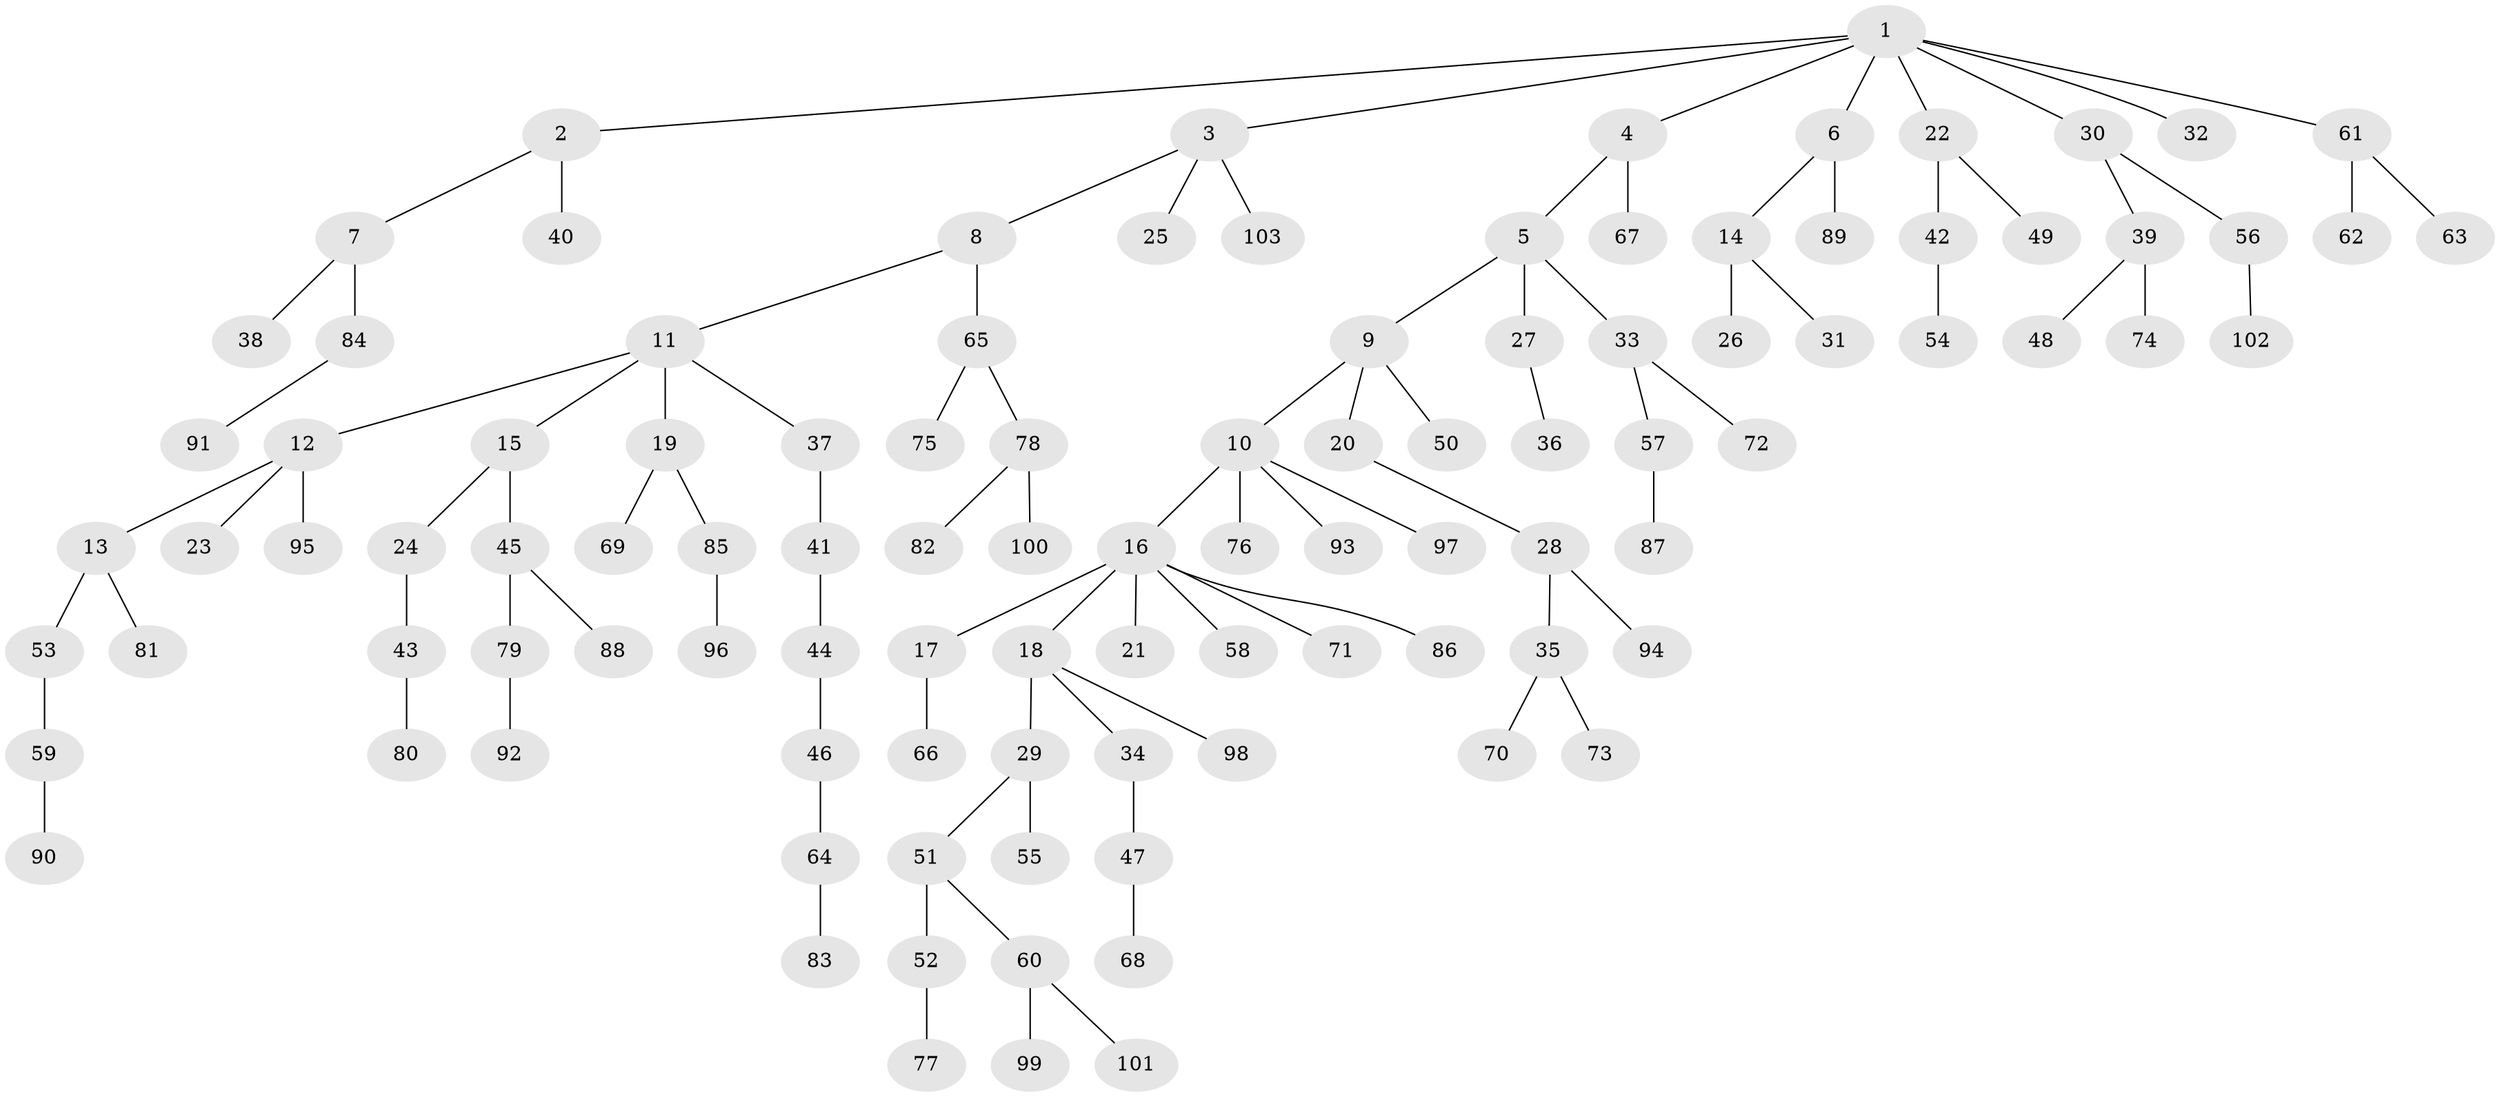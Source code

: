 // Generated by graph-tools (version 1.1) at 2025/50/03/09/25 03:50:19]
// undirected, 103 vertices, 102 edges
graph export_dot {
graph [start="1"]
  node [color=gray90,style=filled];
  1;
  2;
  3;
  4;
  5;
  6;
  7;
  8;
  9;
  10;
  11;
  12;
  13;
  14;
  15;
  16;
  17;
  18;
  19;
  20;
  21;
  22;
  23;
  24;
  25;
  26;
  27;
  28;
  29;
  30;
  31;
  32;
  33;
  34;
  35;
  36;
  37;
  38;
  39;
  40;
  41;
  42;
  43;
  44;
  45;
  46;
  47;
  48;
  49;
  50;
  51;
  52;
  53;
  54;
  55;
  56;
  57;
  58;
  59;
  60;
  61;
  62;
  63;
  64;
  65;
  66;
  67;
  68;
  69;
  70;
  71;
  72;
  73;
  74;
  75;
  76;
  77;
  78;
  79;
  80;
  81;
  82;
  83;
  84;
  85;
  86;
  87;
  88;
  89;
  90;
  91;
  92;
  93;
  94;
  95;
  96;
  97;
  98;
  99;
  100;
  101;
  102;
  103;
  1 -- 2;
  1 -- 3;
  1 -- 4;
  1 -- 6;
  1 -- 22;
  1 -- 30;
  1 -- 32;
  1 -- 61;
  2 -- 7;
  2 -- 40;
  3 -- 8;
  3 -- 25;
  3 -- 103;
  4 -- 5;
  4 -- 67;
  5 -- 9;
  5 -- 27;
  5 -- 33;
  6 -- 14;
  6 -- 89;
  7 -- 38;
  7 -- 84;
  8 -- 11;
  8 -- 65;
  9 -- 10;
  9 -- 20;
  9 -- 50;
  10 -- 16;
  10 -- 76;
  10 -- 93;
  10 -- 97;
  11 -- 12;
  11 -- 15;
  11 -- 19;
  11 -- 37;
  12 -- 13;
  12 -- 23;
  12 -- 95;
  13 -- 53;
  13 -- 81;
  14 -- 26;
  14 -- 31;
  15 -- 24;
  15 -- 45;
  16 -- 17;
  16 -- 18;
  16 -- 21;
  16 -- 58;
  16 -- 71;
  16 -- 86;
  17 -- 66;
  18 -- 29;
  18 -- 34;
  18 -- 98;
  19 -- 69;
  19 -- 85;
  20 -- 28;
  22 -- 42;
  22 -- 49;
  24 -- 43;
  27 -- 36;
  28 -- 35;
  28 -- 94;
  29 -- 51;
  29 -- 55;
  30 -- 39;
  30 -- 56;
  33 -- 57;
  33 -- 72;
  34 -- 47;
  35 -- 70;
  35 -- 73;
  37 -- 41;
  39 -- 48;
  39 -- 74;
  41 -- 44;
  42 -- 54;
  43 -- 80;
  44 -- 46;
  45 -- 79;
  45 -- 88;
  46 -- 64;
  47 -- 68;
  51 -- 52;
  51 -- 60;
  52 -- 77;
  53 -- 59;
  56 -- 102;
  57 -- 87;
  59 -- 90;
  60 -- 99;
  60 -- 101;
  61 -- 62;
  61 -- 63;
  64 -- 83;
  65 -- 75;
  65 -- 78;
  78 -- 82;
  78 -- 100;
  79 -- 92;
  84 -- 91;
  85 -- 96;
}
